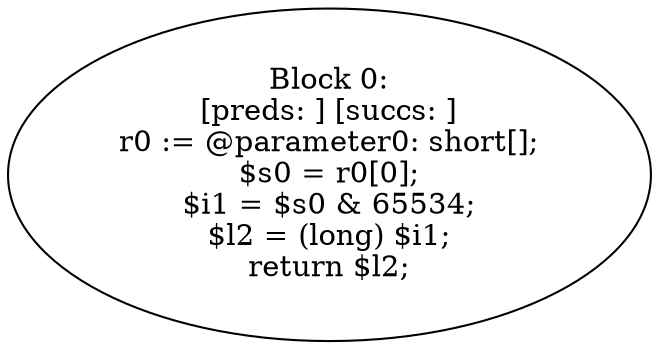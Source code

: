 digraph "unitGraph" {
    "Block 0:
[preds: ] [succs: ]
r0 := @parameter0: short[];
$s0 = r0[0];
$i1 = $s0 & 65534;
$l2 = (long) $i1;
return $l2;
"
}

